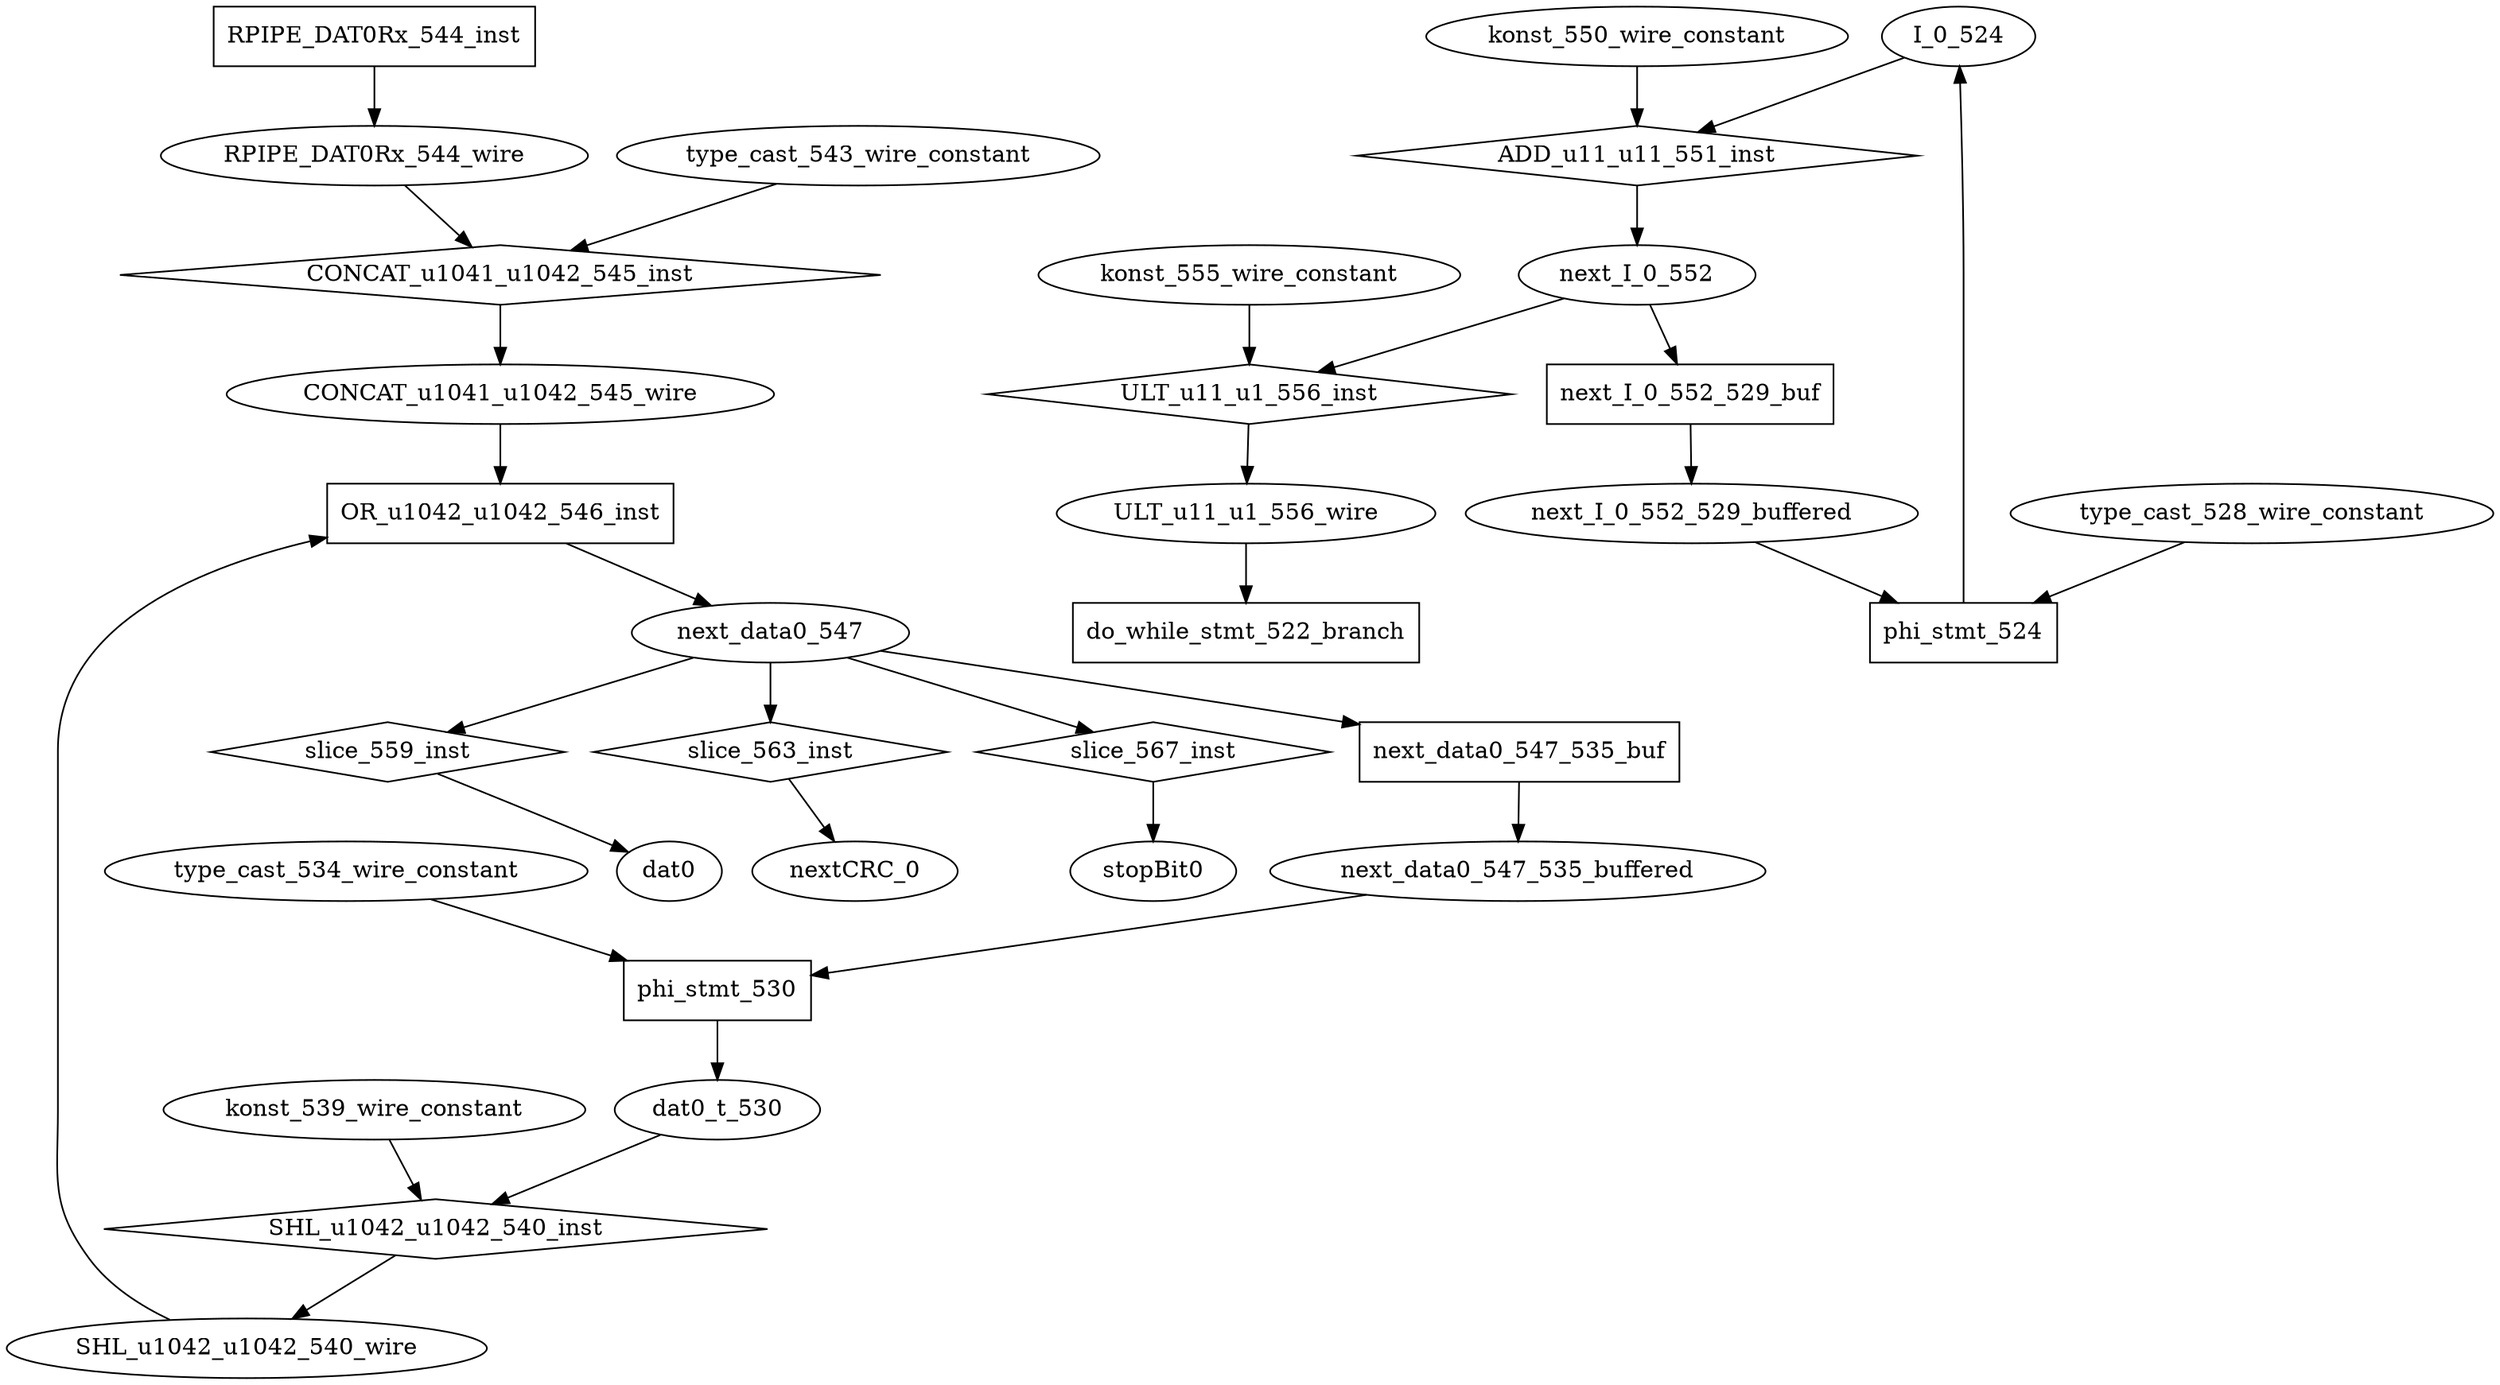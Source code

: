 digraph data_path {
  CONCAT_u1041_u1042_545_wire [shape=ellipse];
  I_0_524 [shape=ellipse];
  RPIPE_DAT0Rx_544_wire [shape=ellipse];
  SHL_u1042_u1042_540_wire [shape=ellipse];
  ULT_u11_u1_556_wire [shape=ellipse];
  dat0_t_530 [shape=ellipse];
  konst_539_wire_constant [shape=ellipse];
  konst_550_wire_constant [shape=ellipse];
  konst_555_wire_constant [shape=ellipse];
  next_I_0_552 [shape=ellipse];
  next_I_0_552_529_buffered [shape=ellipse];
  next_data0_547 [shape=ellipse];
  next_data0_547_535_buffered [shape=ellipse];
  type_cast_528_wire_constant [shape=ellipse];
  type_cast_534_wire_constant [shape=ellipse];
  type_cast_543_wire_constant [shape=ellipse];
  ADD_u11_u11_551_inst [shape=diamond];
I_0_524  -> ADD_u11_u11_551_inst;
konst_550_wire_constant  -> ADD_u11_u11_551_inst;
ADD_u11_u11_551_inst -> next_I_0_552;
  CONCAT_u1041_u1042_545_inst [shape=diamond];
type_cast_543_wire_constant  -> CONCAT_u1041_u1042_545_inst;
RPIPE_DAT0Rx_544_wire  -> CONCAT_u1041_u1042_545_inst;
CONCAT_u1041_u1042_545_inst -> CONCAT_u1041_u1042_545_wire;
  OR_u1042_u1042_546_inst [shape=rectangle];
SHL_u1042_u1042_540_wire  -> OR_u1042_u1042_546_inst;
CONCAT_u1041_u1042_545_wire  -> OR_u1042_u1042_546_inst;
OR_u1042_u1042_546_inst -> next_data0_547;
  RPIPE_DAT0Rx_544_inst [shape=rectangle];
RPIPE_DAT0Rx_544_inst -> RPIPE_DAT0Rx_544_wire;
  SHL_u1042_u1042_540_inst [shape=diamond];
dat0_t_530  -> SHL_u1042_u1042_540_inst;
konst_539_wire_constant  -> SHL_u1042_u1042_540_inst;
SHL_u1042_u1042_540_inst -> SHL_u1042_u1042_540_wire;
  ULT_u11_u1_556_inst [shape=diamond];
next_I_0_552  -> ULT_u11_u1_556_inst;
konst_555_wire_constant  -> ULT_u11_u1_556_inst;
ULT_u11_u1_556_inst -> ULT_u11_u1_556_wire;
  do_while_stmt_522_branch [shape=rectangle];
ULT_u11_u1_556_wire  -> do_while_stmt_522_branch;
  next_I_0_552_529_buf [shape=rectangle];
next_I_0_552  -> next_I_0_552_529_buf;
next_I_0_552_529_buf -> next_I_0_552_529_buffered;
  next_data0_547_535_buf [shape=rectangle];
next_data0_547  -> next_data0_547_535_buf;
next_data0_547_535_buf -> next_data0_547_535_buffered;
  phi_stmt_524 [shape=rectangle];
type_cast_528_wire_constant  -> phi_stmt_524;
next_I_0_552_529_buffered  -> phi_stmt_524;
phi_stmt_524 -> I_0_524;
  phi_stmt_530 [shape=rectangle];
type_cast_534_wire_constant  -> phi_stmt_530;
next_data0_547_535_buffered  -> phi_stmt_530;
phi_stmt_530 -> dat0_t_530;
  slice_559_inst [shape=diamond];
next_data0_547  -> slice_559_inst;
slice_559_inst -> dat0;
  slice_563_inst [shape=diamond];
next_data0_547  -> slice_563_inst;
slice_563_inst -> nextCRC_0;
  slice_567_inst [shape=diamond];
next_data0_547  -> slice_567_inst;
slice_567_inst -> stopBit0;
}

